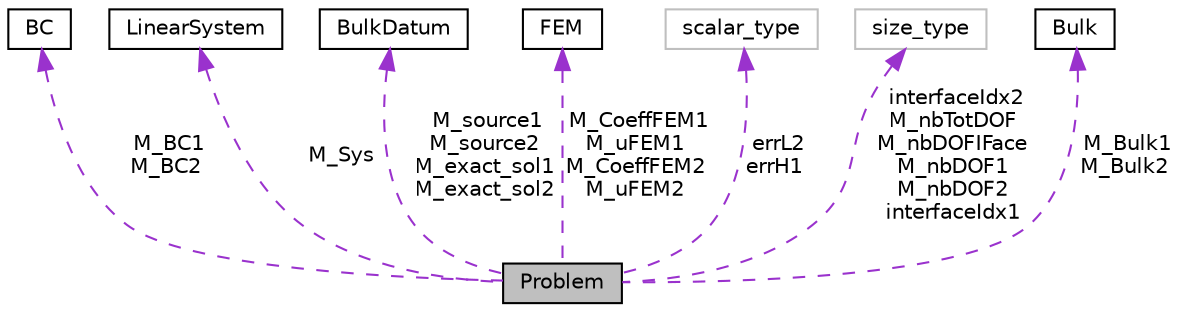 digraph "Problem"
{
 // LATEX_PDF_SIZE
  edge [fontname="Helvetica",fontsize="10",labelfontname="Helvetica",labelfontsize="10"];
  node [fontname="Helvetica",fontsize="10",shape=record];
  Node1 [label="Problem",height=0.2,width=0.4,color="black", fillcolor="grey75", style="filled", fontcolor="black",tooltip=" "];
  Node2 -> Node1 [dir="back",color="darkorchid3",fontsize="10",style="dashed",label=" M_BC1\nM_BC2" ,fontname="Helvetica"];
  Node2 [label="BC",height=0.2,width=0.4,color="black", fillcolor="white", style="filled",URL="$classBC.html",tooltip=" "];
  Node3 -> Node1 [dir="back",color="darkorchid3",fontsize="10",style="dashed",label=" M_Sys" ,fontname="Helvetica"];
  Node3 [label="LinearSystem",height=0.2,width=0.4,color="black", fillcolor="white", style="filled",URL="$classLinearSystem.html",tooltip=" "];
  Node4 -> Node1 [dir="back",color="darkorchid3",fontsize="10",style="dashed",label=" M_source1\nM_source2\nM_exact_sol1\nM_exact_sol2" ,fontname="Helvetica"];
  Node4 [label="BulkDatum",height=0.2,width=0.4,color="black", fillcolor="white", style="filled",URL="$classBulkDatum.html",tooltip=" "];
  Node5 -> Node1 [dir="back",color="darkorchid3",fontsize="10",style="dashed",label=" M_CoeffFEM1\nM_uFEM1\nM_CoeffFEM2\nM_uFEM2" ,fontname="Helvetica"];
  Node5 [label="FEM",height=0.2,width=0.4,color="black", fillcolor="white", style="filled",URL="$classFEM.html",tooltip=" "];
  Node6 -> Node1 [dir="back",color="darkorchid3",fontsize="10",style="dashed",label=" errL2\nerrH1" ,fontname="Helvetica"];
  Node6 [label="scalar_type",height=0.2,width=0.4,color="grey75", fillcolor="white", style="filled",tooltip=" "];
  Node7 -> Node1 [dir="back",color="darkorchid3",fontsize="10",style="dashed",label=" interfaceIdx2\nM_nbTotDOF\nM_nbDOFIFace\nM_nbDOF1\nM_nbDOF2\ninterfaceIdx1" ,fontname="Helvetica"];
  Node7 [label="size_type",height=0.2,width=0.4,color="grey75", fillcolor="white", style="filled",tooltip=" "];
  Node8 -> Node1 [dir="back",color="darkorchid3",fontsize="10",style="dashed",label=" M_Bulk1\nM_Bulk2" ,fontname="Helvetica"];
  Node8 [label="Bulk",height=0.2,width=0.4,color="black", fillcolor="white", style="filled",URL="$classBulk.html",tooltip=" "];
}
